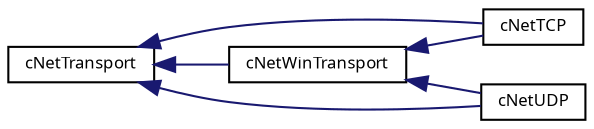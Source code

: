 digraph "Graphical Class Hierarchy"
{
  edge [fontname="Sans",fontsize="8",labelfontname="Sans",labelfontsize="8"];
  node [fontname="Sans",fontsize="8",shape=record];
  rankdir="LR";
  Node1 [label="cNetTransport",height=0.2,width=0.4,color="black", fillcolor="white", style="filled",URL="$classc_net_transport.html"];
  Node1 -> Node2 [dir="back",color="midnightblue",fontsize="8",style="solid",fontname="Sans"];
  Node2 [label="cNetTCP",height=0.2,width=0.4,color="black", fillcolor="white", style="filled",URL="$classc_net_t_c_p.html"];
  Node1 -> Node3 [dir="back",color="midnightblue",fontsize="8",style="solid",fontname="Sans"];
  Node3 [label="cNetUDP",height=0.2,width=0.4,color="black", fillcolor="white", style="filled",URL="$classc_net_u_d_p.html"];
  Node1 -> Node4 [dir="back",color="midnightblue",fontsize="8",style="solid",fontname="Sans"];
  Node4 [label="cNetWinTransport",height=0.2,width=0.4,color="black", fillcolor="white", style="filled",URL="$classc_net_win_transport.html"];
  Node4 -> Node2 [dir="back",color="midnightblue",fontsize="8",style="solid",fontname="Sans"];
  Node4 -> Node3 [dir="back",color="midnightblue",fontsize="8",style="solid",fontname="Sans"];
}
